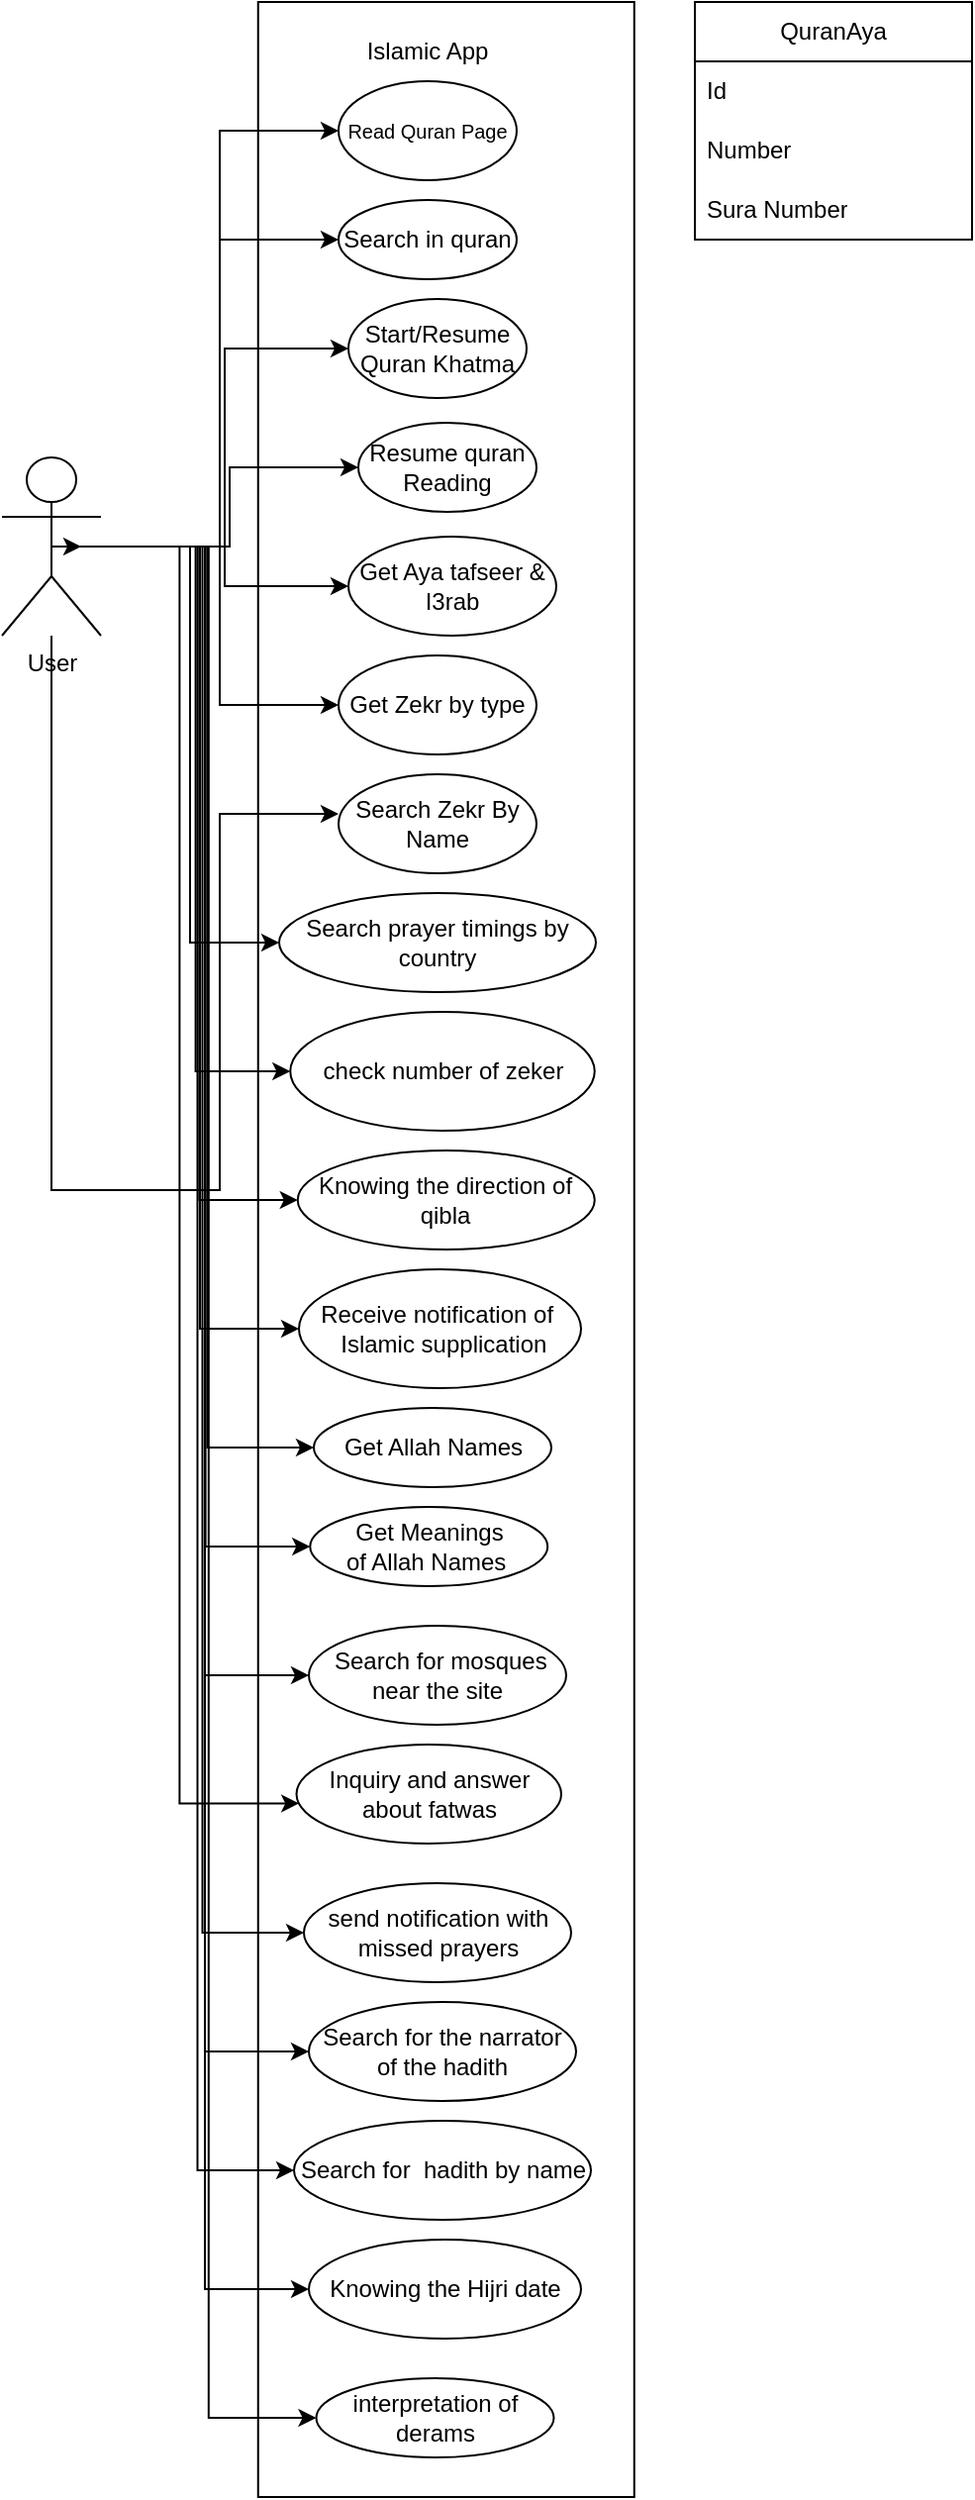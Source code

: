 <mxfile version="22.0.4" type="device">
  <diagram name="Page-1" id="Po5Km8ZeCA5UCwh9uSR4">
    <mxGraphModel dx="1050" dy="574" grid="1" gridSize="10" guides="1" tooltips="1" connect="1" arrows="1" fold="1" page="1" pageScale="1" pageWidth="850" pageHeight="1100" math="0" shadow="0">
      <root>
        <mxCell id="0" />
        <mxCell id="1" parent="0" />
        <mxCell id="7gqt0PY7z3TmWNlQmAuE-3" value="" style="rounded=0;whiteSpace=wrap;html=1;" parent="1" vertex="1">
          <mxGeometry x="289.38" y="40" width="190" height="1260" as="geometry" />
        </mxCell>
        <mxCell id="oJB-THNjz2x2V4srmbNX-37" style="edgeStyle=orthogonalEdgeStyle;rounded=0;orthogonalLoop=1;jettySize=auto;html=1;exitX=0.5;exitY=0.5;exitDx=0;exitDy=0;exitPerimeter=0;entryX=0;entryY=0.5;entryDx=0;entryDy=0;" parent="1" source="7gqt0PY7z3TmWNlQmAuE-1" target="7gqt0PY7z3TmWNlQmAuE-10" edge="1">
          <mxGeometry relative="1" as="geometry" />
        </mxCell>
        <mxCell id="oJB-THNjz2x2V4srmbNX-38" style="edgeStyle=orthogonalEdgeStyle;rounded=0;orthogonalLoop=1;jettySize=auto;html=1;exitX=0.5;exitY=0.5;exitDx=0;exitDy=0;exitPerimeter=0;entryX=0;entryY=0.5;entryDx=0;entryDy=0;" parent="1" source="7gqt0PY7z3TmWNlQmAuE-1" target="7gqt0PY7z3TmWNlQmAuE-12" edge="1">
          <mxGeometry relative="1" as="geometry" />
        </mxCell>
        <mxCell id="oJB-THNjz2x2V4srmbNX-39" style="edgeStyle=orthogonalEdgeStyle;rounded=0;orthogonalLoop=1;jettySize=auto;html=1;exitX=0.5;exitY=0.5;exitDx=0;exitDy=0;exitPerimeter=0;entryX=0;entryY=0.5;entryDx=0;entryDy=0;" parent="1" source="7gqt0PY7z3TmWNlQmAuE-1" target="7gqt0PY7z3TmWNlQmAuE-9" edge="1">
          <mxGeometry relative="1" as="geometry" />
        </mxCell>
        <mxCell id="oJB-THNjz2x2V4srmbNX-44" style="edgeStyle=orthogonalEdgeStyle;rounded=0;orthogonalLoop=1;jettySize=auto;html=1;exitX=0.5;exitY=0.5;exitDx=0;exitDy=0;exitPerimeter=0;entryX=0;entryY=0.5;entryDx=0;entryDy=0;" parent="1" source="7gqt0PY7z3TmWNlQmAuE-1" target="oJB-THNjz2x2V4srmbNX-16" edge="1">
          <mxGeometry relative="1" as="geometry" />
        </mxCell>
        <mxCell id="oJB-THNjz2x2V4srmbNX-47" style="edgeStyle=orthogonalEdgeStyle;rounded=0;orthogonalLoop=1;jettySize=auto;html=1;exitX=0.5;exitY=0.5;exitDx=0;exitDy=0;exitPerimeter=0;entryX=0;entryY=0.5;entryDx=0;entryDy=0;" parent="1" source="7gqt0PY7z3TmWNlQmAuE-1" target="oJB-THNjz2x2V4srmbNX-11" edge="1">
          <mxGeometry relative="1" as="geometry" />
        </mxCell>
        <mxCell id="A6iqgrvz-yYN0yocD6dp-11" style="edgeStyle=orthogonalEdgeStyle;rounded=0;orthogonalLoop=1;jettySize=auto;html=1;exitX=0.5;exitY=0.5;exitDx=0;exitDy=0;exitPerimeter=0;entryX=0;entryY=0.5;entryDx=0;entryDy=0;" edge="1" parent="1" source="7gqt0PY7z3TmWNlQmAuE-1" target="7gqt0PY7z3TmWNlQmAuE-8">
          <mxGeometry relative="1" as="geometry" />
        </mxCell>
        <mxCell id="A6iqgrvz-yYN0yocD6dp-12" style="edgeStyle=orthogonalEdgeStyle;rounded=0;orthogonalLoop=1;jettySize=auto;html=1;exitX=0.5;exitY=0.5;exitDx=0;exitDy=0;exitPerimeter=0;entryX=0;entryY=0.5;entryDx=0;entryDy=0;" edge="1" parent="1" source="7gqt0PY7z3TmWNlQmAuE-1" target="7gqt0PY7z3TmWNlQmAuE-7">
          <mxGeometry relative="1" as="geometry" />
        </mxCell>
        <mxCell id="A6iqgrvz-yYN0yocD6dp-13" style="edgeStyle=orthogonalEdgeStyle;rounded=0;orthogonalLoop=1;jettySize=auto;html=1;exitX=0.5;exitY=0.5;exitDx=0;exitDy=0;exitPerimeter=0;entryX=0;entryY=0.5;entryDx=0;entryDy=0;" edge="1" parent="1" source="7gqt0PY7z3TmWNlQmAuE-1" target="7gqt0PY7z3TmWNlQmAuE-5">
          <mxGeometry relative="1" as="geometry" />
        </mxCell>
        <mxCell id="A6iqgrvz-yYN0yocD6dp-14" style="edgeStyle=orthogonalEdgeStyle;rounded=0;orthogonalLoop=1;jettySize=auto;html=1;exitX=0.5;exitY=0.5;exitDx=0;exitDy=0;exitPerimeter=0;entryX=0;entryY=0.5;entryDx=0;entryDy=0;" edge="1" parent="1" source="7gqt0PY7z3TmWNlQmAuE-1" target="oJB-THNjz2x2V4srmbNX-13">
          <mxGeometry relative="1" as="geometry" />
        </mxCell>
        <mxCell id="A6iqgrvz-yYN0yocD6dp-15" style="edgeStyle=orthogonalEdgeStyle;rounded=0;orthogonalLoop=1;jettySize=auto;html=1;exitX=0.5;exitY=0.5;exitDx=0;exitDy=0;exitPerimeter=0;entryX=0;entryY=0.5;entryDx=0;entryDy=0;" edge="1" parent="1" source="7gqt0PY7z3TmWNlQmAuE-1" target="oJB-THNjz2x2V4srmbNX-10">
          <mxGeometry relative="1" as="geometry" />
        </mxCell>
        <mxCell id="A6iqgrvz-yYN0yocD6dp-16" style="edgeStyle=orthogonalEdgeStyle;rounded=0;orthogonalLoop=1;jettySize=auto;html=1;exitX=0.5;exitY=0.5;exitDx=0;exitDy=0;exitPerimeter=0;entryX=0;entryY=0.5;entryDx=0;entryDy=0;" edge="1" parent="1" source="7gqt0PY7z3TmWNlQmAuE-1" target="oJB-THNjz2x2V4srmbNX-27">
          <mxGeometry relative="1" as="geometry" />
        </mxCell>
        <mxCell id="A6iqgrvz-yYN0yocD6dp-17" style="edgeStyle=orthogonalEdgeStyle;rounded=0;orthogonalLoop=1;jettySize=auto;html=1;exitX=0.5;exitY=0.5;exitDx=0;exitDy=0;exitPerimeter=0;entryX=0;entryY=0.5;entryDx=0;entryDy=0;" edge="1" parent="1" source="7gqt0PY7z3TmWNlQmAuE-1" target="oJB-THNjz2x2V4srmbNX-28">
          <mxGeometry relative="1" as="geometry" />
        </mxCell>
        <mxCell id="A6iqgrvz-yYN0yocD6dp-23" style="edgeStyle=orthogonalEdgeStyle;rounded=0;orthogonalLoop=1;jettySize=auto;html=1;exitX=0.5;exitY=0.5;exitDx=0;exitDy=0;exitPerimeter=0;" edge="1" parent="1" source="7gqt0PY7z3TmWNlQmAuE-1">
          <mxGeometry relative="1" as="geometry">
            <mxPoint x="200" y="315" as="targetPoint" />
          </mxGeometry>
        </mxCell>
        <mxCell id="A6iqgrvz-yYN0yocD6dp-24" style="edgeStyle=orthogonalEdgeStyle;rounded=0;orthogonalLoop=1;jettySize=auto;html=1;exitX=0.5;exitY=0.5;exitDx=0;exitDy=0;exitPerimeter=0;entryX=0;entryY=0.5;entryDx=0;entryDy=0;" edge="1" parent="1" source="7gqt0PY7z3TmWNlQmAuE-1" target="oJB-THNjz2x2V4srmbNX-26">
          <mxGeometry relative="1" as="geometry" />
        </mxCell>
        <mxCell id="A6iqgrvz-yYN0yocD6dp-26" style="edgeStyle=orthogonalEdgeStyle;rounded=0;orthogonalLoop=1;jettySize=auto;html=1;exitX=0.5;exitY=0.5;exitDx=0;exitDy=0;exitPerimeter=0;entryX=0;entryY=0.5;entryDx=0;entryDy=0;" edge="1" parent="1" source="7gqt0PY7z3TmWNlQmAuE-1" target="oJB-THNjz2x2V4srmbNX-25">
          <mxGeometry relative="1" as="geometry" />
        </mxCell>
        <mxCell id="A6iqgrvz-yYN0yocD6dp-28" style="edgeStyle=orthogonalEdgeStyle;rounded=0;orthogonalLoop=1;jettySize=auto;html=1;exitX=0.5;exitY=0.5;exitDx=0;exitDy=0;exitPerimeter=0;entryX=0;entryY=0.5;entryDx=0;entryDy=0;" edge="1" parent="1" source="7gqt0PY7z3TmWNlQmAuE-1" target="oJB-THNjz2x2V4srmbNX-20">
          <mxGeometry relative="1" as="geometry" />
        </mxCell>
        <mxCell id="A6iqgrvz-yYN0yocD6dp-29" style="edgeStyle=orthogonalEdgeStyle;rounded=0;orthogonalLoop=1;jettySize=auto;html=1;exitX=0.5;exitY=0.5;exitDx=0;exitDy=0;exitPerimeter=0;entryX=0;entryY=0.5;entryDx=0;entryDy=0;" edge="1" parent="1" source="7gqt0PY7z3TmWNlQmAuE-1" target="oJB-THNjz2x2V4srmbNX-21">
          <mxGeometry relative="1" as="geometry" />
        </mxCell>
        <mxCell id="A6iqgrvz-yYN0yocD6dp-31" style="edgeStyle=orthogonalEdgeStyle;rounded=0;orthogonalLoop=1;jettySize=auto;html=1;exitX=0.5;exitY=0.5;exitDx=0;exitDy=0;exitPerimeter=0;entryX=0;entryY=0.5;entryDx=0;entryDy=0;" edge="1" parent="1" source="7gqt0PY7z3TmWNlQmAuE-1" target="oJB-THNjz2x2V4srmbNX-14">
          <mxGeometry relative="1" as="geometry" />
        </mxCell>
        <mxCell id="A6iqgrvz-yYN0yocD6dp-32" style="edgeStyle=orthogonalEdgeStyle;rounded=0;orthogonalLoop=1;jettySize=auto;html=1;exitX=0.5;exitY=0.5;exitDx=0;exitDy=0;exitPerimeter=0;entryX=0;entryY=0.5;entryDx=0;entryDy=0;" edge="1" parent="1" source="7gqt0PY7z3TmWNlQmAuE-1" target="oJB-THNjz2x2V4srmbNX-18">
          <mxGeometry relative="1" as="geometry" />
        </mxCell>
        <mxCell id="7gqt0PY7z3TmWNlQmAuE-1" value="User" style="shape=umlActor;verticalLabelPosition=bottom;verticalAlign=top;html=1;outlineConnect=0;" parent="1" vertex="1">
          <mxGeometry x="160" y="270" width="50" height="90" as="geometry" />
        </mxCell>
        <mxCell id="7gqt0PY7z3TmWNlQmAuE-4" value="Islamic App" style="text;html=1;strokeColor=none;fillColor=none;align=center;verticalAlign=middle;whiteSpace=wrap;rounded=0;" parent="1" vertex="1">
          <mxGeometry x="330" y="50" width="90" height="30" as="geometry" />
        </mxCell>
        <mxCell id="7gqt0PY7z3TmWNlQmAuE-5" value="&lt;font style=&quot;font-size: 10px;&quot;&gt;Read Quran Page&lt;/font&gt;" style="ellipse;whiteSpace=wrap;html=1;" parent="1" vertex="1">
          <mxGeometry x="330" y="80" width="90" height="50" as="geometry" />
        </mxCell>
        <mxCell id="7gqt0PY7z3TmWNlQmAuE-7" value="Search in quran" style="ellipse;whiteSpace=wrap;html=1;" parent="1" vertex="1">
          <mxGeometry x="330" y="140" width="90" height="40" as="geometry" />
        </mxCell>
        <mxCell id="7gqt0PY7z3TmWNlQmAuE-9" value="Get Aya tafseer &amp;amp; I3rab" style="ellipse;whiteSpace=wrap;html=1;" parent="1" vertex="1">
          <mxGeometry x="335" y="310" width="105" height="50" as="geometry" />
        </mxCell>
        <mxCell id="7gqt0PY7z3TmWNlQmAuE-10" value="Get Zekr by type" style="ellipse;whiteSpace=wrap;html=1;" parent="1" vertex="1">
          <mxGeometry x="330" y="370" width="100" height="50" as="geometry" />
        </mxCell>
        <mxCell id="7gqt0PY7z3TmWNlQmAuE-11" value="Search Zekr By Name" style="ellipse;whiteSpace=wrap;html=1;" parent="1" vertex="1">
          <mxGeometry x="330" y="430" width="100" height="50" as="geometry" />
        </mxCell>
        <mxCell id="7gqt0PY7z3TmWNlQmAuE-12" value="Resume quran Reading" style="ellipse;whiteSpace=wrap;html=1;" parent="1" vertex="1">
          <mxGeometry x="340" y="252.5" width="90" height="45" as="geometry" />
        </mxCell>
        <mxCell id="7gqt0PY7z3TmWNlQmAuE-13" value="QuranAya" style="swimlane;fontStyle=0;childLayout=stackLayout;horizontal=1;startSize=30;horizontalStack=0;resizeParent=1;resizeParentMax=0;resizeLast=0;collapsible=1;marginBottom=0;whiteSpace=wrap;html=1;" parent="1" vertex="1">
          <mxGeometry x="510" y="40" width="140" height="120" as="geometry" />
        </mxCell>
        <mxCell id="7gqt0PY7z3TmWNlQmAuE-14" value="Id" style="text;strokeColor=none;fillColor=none;align=left;verticalAlign=middle;spacingLeft=4;spacingRight=4;overflow=hidden;points=[[0,0.5],[1,0.5]];portConstraint=eastwest;rotatable=0;whiteSpace=wrap;html=1;" parent="7gqt0PY7z3TmWNlQmAuE-13" vertex="1">
          <mxGeometry y="30" width="140" height="30" as="geometry" />
        </mxCell>
        <mxCell id="7gqt0PY7z3TmWNlQmAuE-15" value="Number" style="text;strokeColor=none;fillColor=none;align=left;verticalAlign=middle;spacingLeft=4;spacingRight=4;overflow=hidden;points=[[0,0.5],[1,0.5]];portConstraint=eastwest;rotatable=0;whiteSpace=wrap;html=1;" parent="7gqt0PY7z3TmWNlQmAuE-13" vertex="1">
          <mxGeometry y="60" width="140" height="30" as="geometry" />
        </mxCell>
        <mxCell id="7gqt0PY7z3TmWNlQmAuE-16" value="Sura Number" style="text;strokeColor=none;fillColor=none;align=left;verticalAlign=middle;spacingLeft=4;spacingRight=4;overflow=hidden;points=[[0,0.5],[1,0.5]];portConstraint=eastwest;rotatable=0;whiteSpace=wrap;html=1;" parent="7gqt0PY7z3TmWNlQmAuE-13" vertex="1">
          <mxGeometry y="90" width="140" height="30" as="geometry" />
        </mxCell>
        <mxCell id="7gqt0PY7z3TmWNlQmAuE-8" value="Start/Resume Quran Khatma" style="ellipse;whiteSpace=wrap;html=1;" parent="1" vertex="1">
          <mxGeometry x="335" y="190" width="90" height="50" as="geometry" />
        </mxCell>
        <mxCell id="oJB-THNjz2x2V4srmbNX-10" value="Receive notification of&amp;nbsp;&lt;br&gt;&amp;nbsp;Islamic supplication" style="ellipse;whiteSpace=wrap;html=1;" parent="1" vertex="1">
          <mxGeometry x="310" y="680" width="142.5" height="60" as="geometry" />
        </mxCell>
        <mxCell id="oJB-THNjz2x2V4srmbNX-11" value="check number of zeker" style="ellipse;whiteSpace=wrap;html=1;" parent="1" vertex="1">
          <mxGeometry x="305.63" y="550" width="153.75" height="60" as="geometry" />
        </mxCell>
        <mxCell id="oJB-THNjz2x2V4srmbNX-13" value="Knowing the direction of qibla" style="ellipse;whiteSpace=wrap;html=1;" parent="1" vertex="1">
          <mxGeometry x="309.38" y="620" width="150" height="50" as="geometry" />
        </mxCell>
        <mxCell id="oJB-THNjz2x2V4srmbNX-14" value="Knowing the Hijri date" style="ellipse;whiteSpace=wrap;html=1;" parent="1" vertex="1">
          <mxGeometry x="315" y="1170" width="137.5" height="50" as="geometry" />
        </mxCell>
        <mxCell id="oJB-THNjz2x2V4srmbNX-16" value="Search prayer timings by country" style="ellipse;whiteSpace=wrap;html=1;" parent="1" vertex="1">
          <mxGeometry x="300" y="490" width="160" height="50" as="geometry" />
        </mxCell>
        <mxCell id="oJB-THNjz2x2V4srmbNX-18" value="interpretation of derams" style="ellipse;whiteSpace=wrap;html=1;" parent="1" vertex="1">
          <mxGeometry x="318.75" y="1240" width="120" height="40" as="geometry" />
        </mxCell>
        <mxCell id="oJB-THNjz2x2V4srmbNX-20" value="Search for the narrator of the hadith" style="ellipse;whiteSpace=wrap;html=1;" parent="1" vertex="1">
          <mxGeometry x="315" y="1050" width="135" height="50" as="geometry" />
        </mxCell>
        <mxCell id="oJB-THNjz2x2V4srmbNX-21" value="Search for&amp;nbsp; hadith by name" style="ellipse;whiteSpace=wrap;html=1;" parent="1" vertex="1">
          <mxGeometry x="307.51" y="1110" width="150" height="50" as="geometry" />
        </mxCell>
        <mxCell id="oJB-THNjz2x2V4srmbNX-25" value="send notification with missed prayers" style="ellipse;whiteSpace=wrap;html=1;" parent="1" vertex="1">
          <mxGeometry x="312.5" y="990" width="135" height="50" as="geometry" />
        </mxCell>
        <mxCell id="oJB-THNjz2x2V4srmbNX-26" value="&amp;nbsp;Search for mosques near the site" style="ellipse;whiteSpace=wrap;html=1;" parent="1" vertex="1">
          <mxGeometry x="315" y="860" width="130" height="50" as="geometry" />
        </mxCell>
        <mxCell id="oJB-THNjz2x2V4srmbNX-27" value="Get Allah Names" style="ellipse;whiteSpace=wrap;html=1;" parent="1" vertex="1">
          <mxGeometry x="317.5" y="750" width="120" height="40" as="geometry" />
        </mxCell>
        <mxCell id="oJB-THNjz2x2V4srmbNX-28" value="Get Meanings&lt;br&gt;of Allah Names&amp;nbsp;" style="ellipse;whiteSpace=wrap;html=1;" parent="1" vertex="1">
          <mxGeometry x="315.63" y="800" width="120" height="40" as="geometry" />
        </mxCell>
        <mxCell id="oJB-THNjz2x2V4srmbNX-43" style="edgeStyle=orthogonalEdgeStyle;rounded=0;orthogonalLoop=1;jettySize=auto;html=1;entryX=0;entryY=0.4;entryDx=0;entryDy=0;entryPerimeter=0;" parent="1" source="7gqt0PY7z3TmWNlQmAuE-1" target="7gqt0PY7z3TmWNlQmAuE-11" edge="1">
          <mxGeometry relative="1" as="geometry">
            <Array as="points">
              <mxPoint x="185" y="640" />
              <mxPoint x="270" y="640" />
              <mxPoint x="270" y="450" />
            </Array>
          </mxGeometry>
        </mxCell>
        <mxCell id="A6iqgrvz-yYN0yocD6dp-5" value="Inquiry and answer about fatwas" style="ellipse;whiteSpace=wrap;html=1;" vertex="1" parent="1">
          <mxGeometry x="308.76" y="920" width="133.75" height="50" as="geometry" />
        </mxCell>
        <mxCell id="A6iqgrvz-yYN0yocD6dp-25" style="edgeStyle=orthogonalEdgeStyle;rounded=0;orthogonalLoop=1;jettySize=auto;html=1;exitX=0.5;exitY=0.5;exitDx=0;exitDy=0;exitPerimeter=0;entryX=0.109;entryY=0.722;entryDx=0;entryDy=0;entryPerimeter=0;" edge="1" parent="1" source="7gqt0PY7z3TmWNlQmAuE-1" target="7gqt0PY7z3TmWNlQmAuE-3">
          <mxGeometry relative="1" as="geometry" />
        </mxCell>
      </root>
    </mxGraphModel>
  </diagram>
</mxfile>
